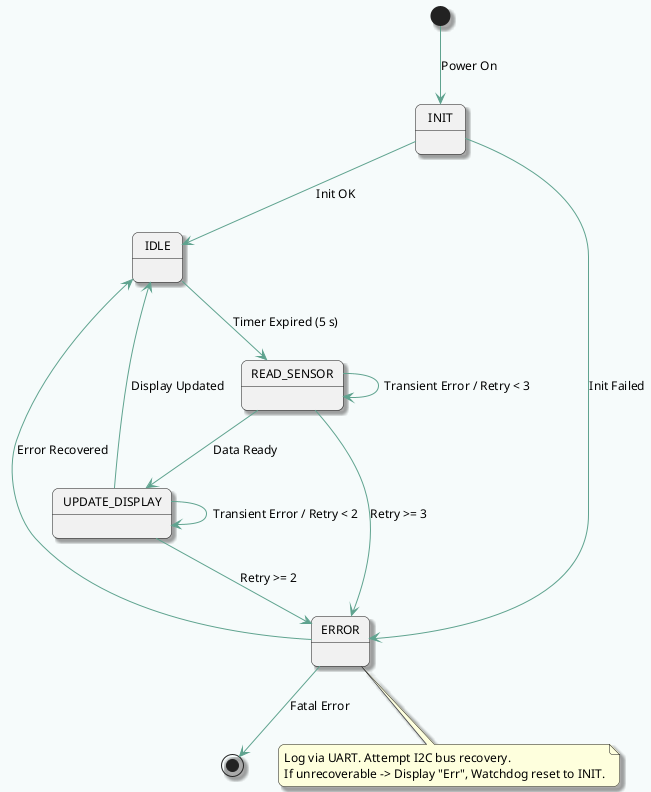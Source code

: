 @startuml

skinparam backgroundColor #F6FBFB
skinparam shadowing true
skinparam roundcorner 12
skinparam defaultFontName "Arial"
skinparam defaultFontSize 12
skinparam ArrowColor #5FA38F
skinparam componentStyle rectangle

[*] --> INIT : Power On
INIT --> IDLE : Init OK
INIT --> ERROR : Init Failed

IDLE --> READ_SENSOR : Timer Expired (5 s)

READ_SENSOR --> READ_SENSOR : Transient Error / Retry < 3
READ_SENSOR --> UPDATE_DISPLAY : Data Ready
READ_SENSOR --> ERROR : Retry >= 3

UPDATE_DISPLAY --> UPDATE_DISPLAY : Transient Error / Retry < 2
UPDATE_DISPLAY --> IDLE : Display Updated
UPDATE_DISPLAY --> ERROR : Retry >= 2

ERROR --> IDLE : Error Recovered
ERROR --> [*] : Fatal Error

note bottom of ERROR
  Log via UART. Attempt I2C bus recovery.
  If unrecoverable -> Display "Err", Watchdog reset to INIT.
end note

@enduml
